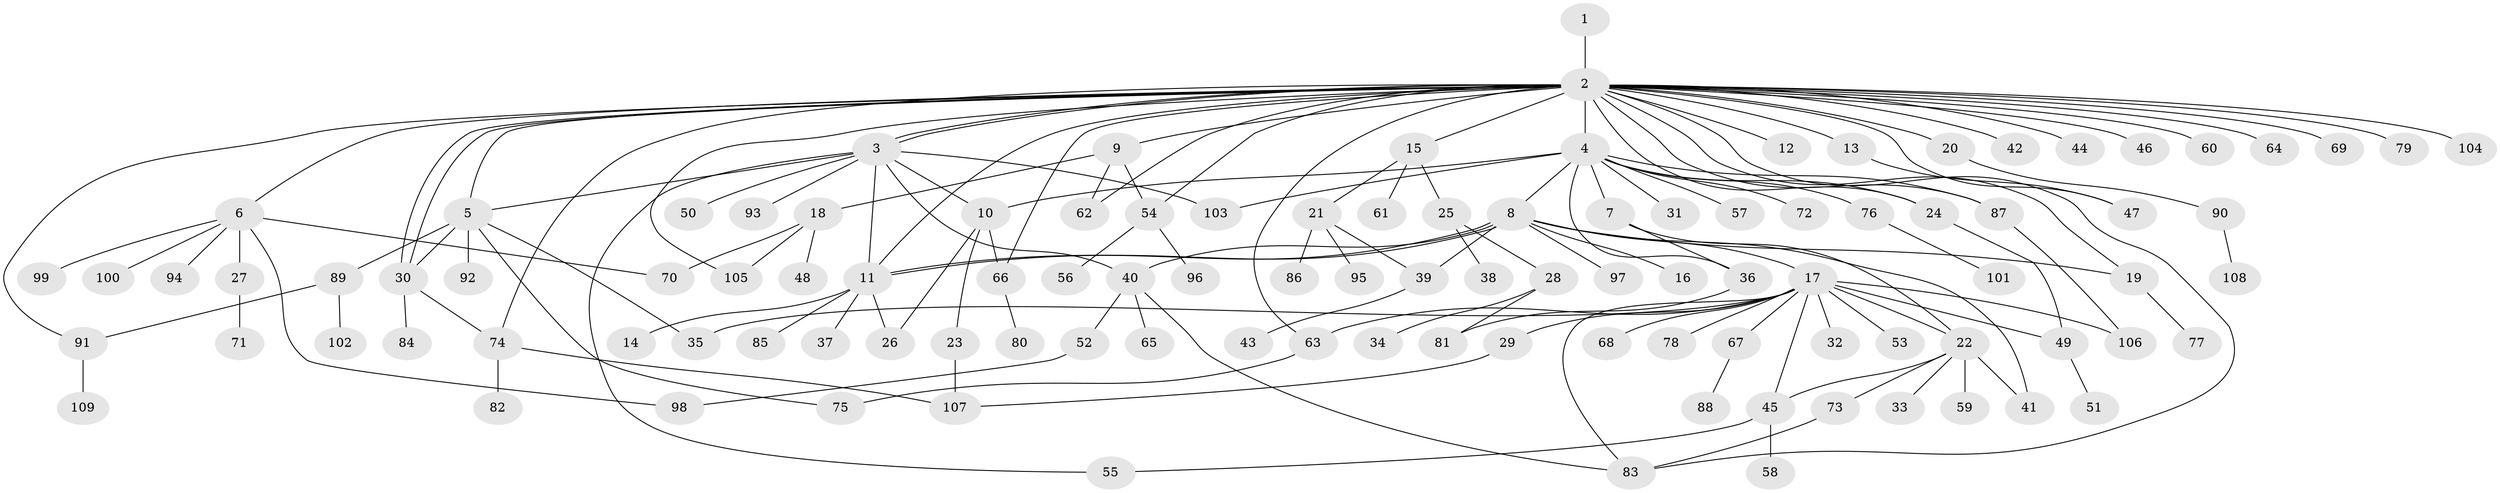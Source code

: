 // coarse degree distribution, {6: 0.09090909090909091, 16: 0.01818181818181818, 11: 0.01818181818181818, 4: 0.03636363636363636, 8: 0.01818181818181818, 7: 0.01818181818181818, 1: 0.3090909090909091, 3: 0.18181818181818182, 12: 0.01818181818181818, 2: 0.2727272727272727, 5: 0.01818181818181818}
// Generated by graph-tools (version 1.1) at 2025/50/03/04/25 22:50:10]
// undirected, 109 vertices, 148 edges
graph export_dot {
  node [color=gray90,style=filled];
  1;
  2;
  3;
  4;
  5;
  6;
  7;
  8;
  9;
  10;
  11;
  12;
  13;
  14;
  15;
  16;
  17;
  18;
  19;
  20;
  21;
  22;
  23;
  24;
  25;
  26;
  27;
  28;
  29;
  30;
  31;
  32;
  33;
  34;
  35;
  36;
  37;
  38;
  39;
  40;
  41;
  42;
  43;
  44;
  45;
  46;
  47;
  48;
  49;
  50;
  51;
  52;
  53;
  54;
  55;
  56;
  57;
  58;
  59;
  60;
  61;
  62;
  63;
  64;
  65;
  66;
  67;
  68;
  69;
  70;
  71;
  72;
  73;
  74;
  75;
  76;
  77;
  78;
  79;
  80;
  81;
  82;
  83;
  84;
  85;
  86;
  87;
  88;
  89;
  90;
  91;
  92;
  93;
  94;
  95;
  96;
  97;
  98;
  99;
  100;
  101;
  102;
  103;
  104;
  105;
  106;
  107;
  108;
  109;
  1 -- 2;
  2 -- 3;
  2 -- 3;
  2 -- 4;
  2 -- 5;
  2 -- 6;
  2 -- 9;
  2 -- 11;
  2 -- 12;
  2 -- 13;
  2 -- 15;
  2 -- 19;
  2 -- 20;
  2 -- 24;
  2 -- 30;
  2 -- 30;
  2 -- 42;
  2 -- 44;
  2 -- 46;
  2 -- 47;
  2 -- 54;
  2 -- 60;
  2 -- 62;
  2 -- 63;
  2 -- 64;
  2 -- 66;
  2 -- 69;
  2 -- 74;
  2 -- 79;
  2 -- 83;
  2 -- 87;
  2 -- 91;
  2 -- 104;
  2 -- 105;
  3 -- 5;
  3 -- 10;
  3 -- 11;
  3 -- 40;
  3 -- 50;
  3 -- 55;
  3 -- 93;
  3 -- 103;
  4 -- 7;
  4 -- 8;
  4 -- 10;
  4 -- 24;
  4 -- 31;
  4 -- 36;
  4 -- 57;
  4 -- 72;
  4 -- 76;
  4 -- 87;
  4 -- 103;
  5 -- 30;
  5 -- 35;
  5 -- 75;
  5 -- 89;
  5 -- 92;
  6 -- 27;
  6 -- 70;
  6 -- 94;
  6 -- 98;
  6 -- 99;
  6 -- 100;
  7 -- 22;
  7 -- 36;
  8 -- 11;
  8 -- 11;
  8 -- 16;
  8 -- 17;
  8 -- 19;
  8 -- 39;
  8 -- 40;
  8 -- 41;
  8 -- 97;
  9 -- 18;
  9 -- 54;
  9 -- 62;
  10 -- 23;
  10 -- 26;
  10 -- 66;
  11 -- 14;
  11 -- 26;
  11 -- 37;
  11 -- 85;
  13 -- 47;
  15 -- 21;
  15 -- 25;
  15 -- 61;
  17 -- 22;
  17 -- 29;
  17 -- 32;
  17 -- 35;
  17 -- 45;
  17 -- 49;
  17 -- 53;
  17 -- 63;
  17 -- 67;
  17 -- 68;
  17 -- 78;
  17 -- 83;
  17 -- 106;
  18 -- 48;
  18 -- 70;
  18 -- 105;
  19 -- 77;
  20 -- 90;
  21 -- 39;
  21 -- 86;
  21 -- 95;
  22 -- 33;
  22 -- 41;
  22 -- 45;
  22 -- 59;
  22 -- 73;
  23 -- 107;
  24 -- 49;
  25 -- 28;
  25 -- 38;
  27 -- 71;
  28 -- 34;
  28 -- 81;
  29 -- 107;
  30 -- 74;
  30 -- 84;
  36 -- 81;
  39 -- 43;
  40 -- 52;
  40 -- 65;
  40 -- 83;
  45 -- 55;
  45 -- 58;
  49 -- 51;
  52 -- 98;
  54 -- 56;
  54 -- 96;
  63 -- 75;
  66 -- 80;
  67 -- 88;
  73 -- 83;
  74 -- 82;
  74 -- 107;
  76 -- 101;
  87 -- 106;
  89 -- 91;
  89 -- 102;
  90 -- 108;
  91 -- 109;
}
